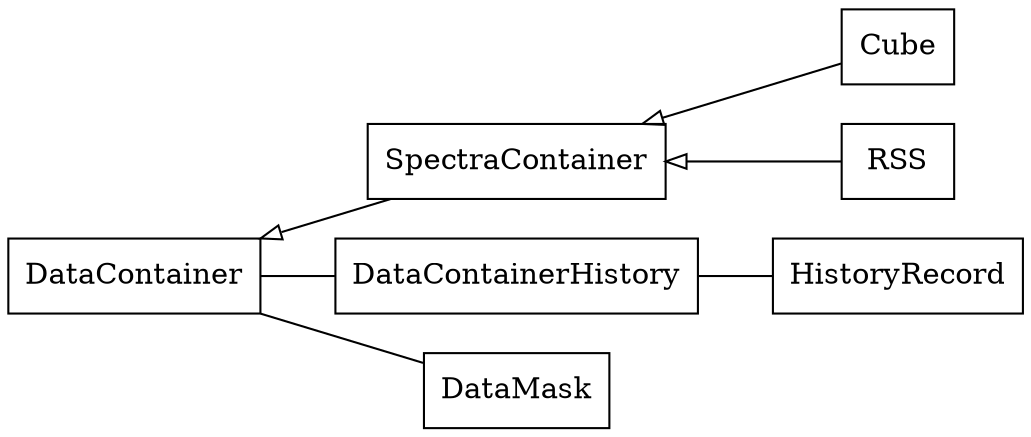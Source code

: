 digraph "classes" {
rankdir=RL
charset="utf-8"
"pykoala.data_container.Cube" [color="black", fontcolor="black", label=<Cube>, shape="record", style="solid"];
"pykoala.data_container.DataContainer" [color="black", fontcolor="black", label=<DataContainer>, shape="record", style="solid"];
"pykoala.data_container.DataContainerHistory" [color="black", fontcolor="black", label=<DataContainerHistory>, shape="record", style="solid"];
"pykoala.data_container.DataMask" [color="black", fontcolor="black", label=<DataMask>, shape="record", style="solid"];
"pykoala.data_container.HistoryRecord" [color="black", fontcolor="black", label=<HistoryRecord>, shape="record", style="solid"];
"pykoala.data_container.RSS" [color="black", fontcolor="black", label=<RSS>, shape="record", style="solid"];
"pykoala.data_container.SpectraContainer" [color="black", fontcolor="black", label=<SpectraContainer>, shape="record", style="solid"];
"pykoala.data_container.Cube" -> "pykoala.data_container.SpectraContainer" [arrowhead="empty", arrowtail="none"];
"pykoala.data_container.RSS" -> "pykoala.data_container.SpectraContainer" [arrowhead="empty", arrowtail="none"];
"pykoala.data_container.SpectraContainer" -> "pykoala.data_container.DataContainer" [arrowhead="empty", arrowtail="none"];
"pykoala.data_container.DataMask" -> "pykoala.data_container.DataContainer" [arrowhead="none", arrowtail="none"];
"pykoala.data_container.DataContainerHistory" -> "pykoala.data_container.DataContainer" [arrowhead="none", arrowtail="none"];
"pykoala.data_container.HistoryRecord" -> "pykoala.data_container.DataContainerHistory" [arrowhead="none", arrowtail="none"];


}
